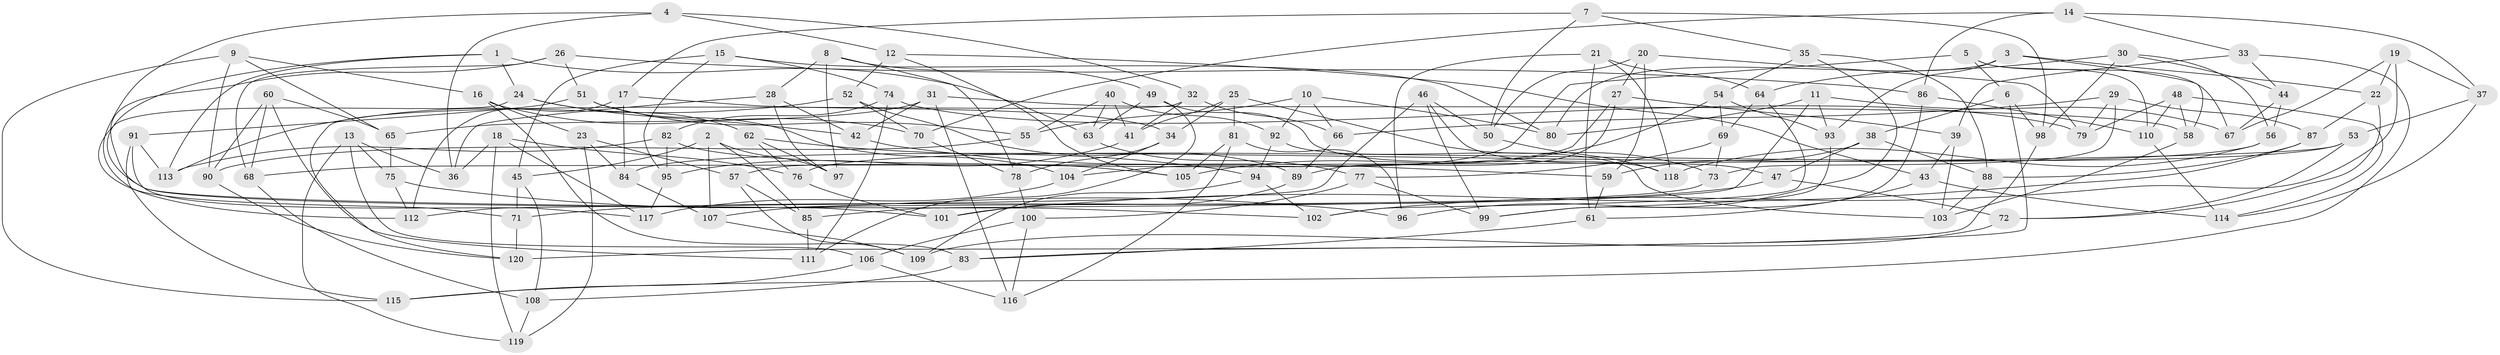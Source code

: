 // Generated by graph-tools (version 1.1) at 2025/16/03/09/25 04:16:34]
// undirected, 120 vertices, 240 edges
graph export_dot {
graph [start="1"]
  node [color=gray90,style=filled];
  1;
  2;
  3;
  4;
  5;
  6;
  7;
  8;
  9;
  10;
  11;
  12;
  13;
  14;
  15;
  16;
  17;
  18;
  19;
  20;
  21;
  22;
  23;
  24;
  25;
  26;
  27;
  28;
  29;
  30;
  31;
  32;
  33;
  34;
  35;
  36;
  37;
  38;
  39;
  40;
  41;
  42;
  43;
  44;
  45;
  46;
  47;
  48;
  49;
  50;
  51;
  52;
  53;
  54;
  55;
  56;
  57;
  58;
  59;
  60;
  61;
  62;
  63;
  64;
  65;
  66;
  67;
  68;
  69;
  70;
  71;
  72;
  73;
  74;
  75;
  76;
  77;
  78;
  79;
  80;
  81;
  82;
  83;
  84;
  85;
  86;
  87;
  88;
  89;
  90;
  91;
  92;
  93;
  94;
  95;
  96;
  97;
  98;
  99;
  100;
  101;
  102;
  103;
  104;
  105;
  106;
  107;
  108;
  109;
  110;
  111;
  112;
  113;
  114;
  115;
  116;
  117;
  118;
  119;
  120;
  1 -- 113;
  1 -- 63;
  1 -- 102;
  1 -- 24;
  2 -- 45;
  2 -- 97;
  2 -- 107;
  2 -- 85;
  3 -- 80;
  3 -- 58;
  3 -- 93;
  3 -- 22;
  4 -- 36;
  4 -- 32;
  4 -- 71;
  4 -- 12;
  5 -- 6;
  5 -- 104;
  5 -- 110;
  5 -- 67;
  6 -- 83;
  6 -- 98;
  6 -- 38;
  7 -- 17;
  7 -- 50;
  7 -- 98;
  7 -- 35;
  8 -- 28;
  8 -- 49;
  8 -- 97;
  8 -- 78;
  9 -- 16;
  9 -- 115;
  9 -- 65;
  9 -- 90;
  10 -- 80;
  10 -- 55;
  10 -- 66;
  10 -- 92;
  11 -- 67;
  11 -- 93;
  11 -- 85;
  11 -- 80;
  12 -- 43;
  12 -- 105;
  12 -- 52;
  13 -- 106;
  13 -- 36;
  13 -- 119;
  13 -- 75;
  14 -- 33;
  14 -- 37;
  14 -- 86;
  14 -- 70;
  15 -- 74;
  15 -- 45;
  15 -- 95;
  15 -- 80;
  16 -- 23;
  16 -- 83;
  16 -- 70;
  17 -- 34;
  17 -- 112;
  17 -- 84;
  18 -- 36;
  18 -- 76;
  18 -- 117;
  18 -- 119;
  19 -- 37;
  19 -- 22;
  19 -- 67;
  19 -- 102;
  20 -- 27;
  20 -- 59;
  20 -- 79;
  20 -- 50;
  21 -- 96;
  21 -- 64;
  21 -- 61;
  21 -- 118;
  22 -- 87;
  22 -- 72;
  23 -- 84;
  23 -- 57;
  23 -- 119;
  24 -- 112;
  24 -- 62;
  24 -- 42;
  25 -- 73;
  25 -- 41;
  25 -- 81;
  25 -- 34;
  26 -- 101;
  26 -- 51;
  26 -- 86;
  26 -- 68;
  27 -- 39;
  27 -- 57;
  27 -- 89;
  28 -- 36;
  28 -- 97;
  28 -- 42;
  29 -- 73;
  29 -- 66;
  29 -- 87;
  29 -- 79;
  30 -- 56;
  30 -- 64;
  30 -- 98;
  30 -- 44;
  31 -- 116;
  31 -- 42;
  31 -- 58;
  31 -- 65;
  32 -- 120;
  32 -- 66;
  32 -- 41;
  33 -- 115;
  33 -- 39;
  33 -- 44;
  34 -- 78;
  34 -- 104;
  35 -- 54;
  35 -- 88;
  35 -- 96;
  37 -- 114;
  37 -- 53;
  38 -- 59;
  38 -- 88;
  38 -- 47;
  39 -- 43;
  39 -- 103;
  40 -- 55;
  40 -- 41;
  40 -- 92;
  40 -- 63;
  41 -- 95;
  42 -- 59;
  43 -- 61;
  43 -- 114;
  44 -- 67;
  44 -- 56;
  45 -- 71;
  45 -- 108;
  46 -- 99;
  46 -- 50;
  46 -- 47;
  46 -- 112;
  47 -- 72;
  47 -- 71;
  48 -- 58;
  48 -- 79;
  48 -- 114;
  48 -- 110;
  49 -- 111;
  49 -- 118;
  49 -- 63;
  50 -- 118;
  51 -- 91;
  51 -- 55;
  51 -- 104;
  52 -- 70;
  52 -- 113;
  52 -- 89;
  53 -- 72;
  53 -- 68;
  53 -- 76;
  54 -- 93;
  54 -- 69;
  54 -- 105;
  55 -- 90;
  56 -- 84;
  56 -- 118;
  57 -- 109;
  57 -- 85;
  58 -- 103;
  59 -- 61;
  60 -- 68;
  60 -- 90;
  60 -- 65;
  60 -- 111;
  61 -- 83;
  62 -- 76;
  62 -- 94;
  62 -- 97;
  63 -- 77;
  64 -- 69;
  64 -- 102;
  65 -- 75;
  66 -- 89;
  68 -- 108;
  69 -- 73;
  69 -- 77;
  70 -- 78;
  71 -- 120;
  72 -- 109;
  73 -- 107;
  74 -- 79;
  74 -- 111;
  74 -- 82;
  75 -- 112;
  75 -- 96;
  76 -- 101;
  77 -- 100;
  77 -- 99;
  78 -- 100;
  81 -- 105;
  81 -- 116;
  81 -- 96;
  82 -- 113;
  82 -- 95;
  82 -- 105;
  83 -- 108;
  84 -- 107;
  85 -- 111;
  86 -- 99;
  86 -- 110;
  87 -- 101;
  87 -- 88;
  88 -- 103;
  89 -- 101;
  90 -- 120;
  91 -- 117;
  91 -- 115;
  91 -- 113;
  92 -- 103;
  92 -- 94;
  93 -- 99;
  94 -- 109;
  94 -- 102;
  95 -- 117;
  98 -- 120;
  100 -- 106;
  100 -- 116;
  104 -- 117;
  106 -- 116;
  106 -- 115;
  107 -- 109;
  108 -- 119;
  110 -- 114;
}
